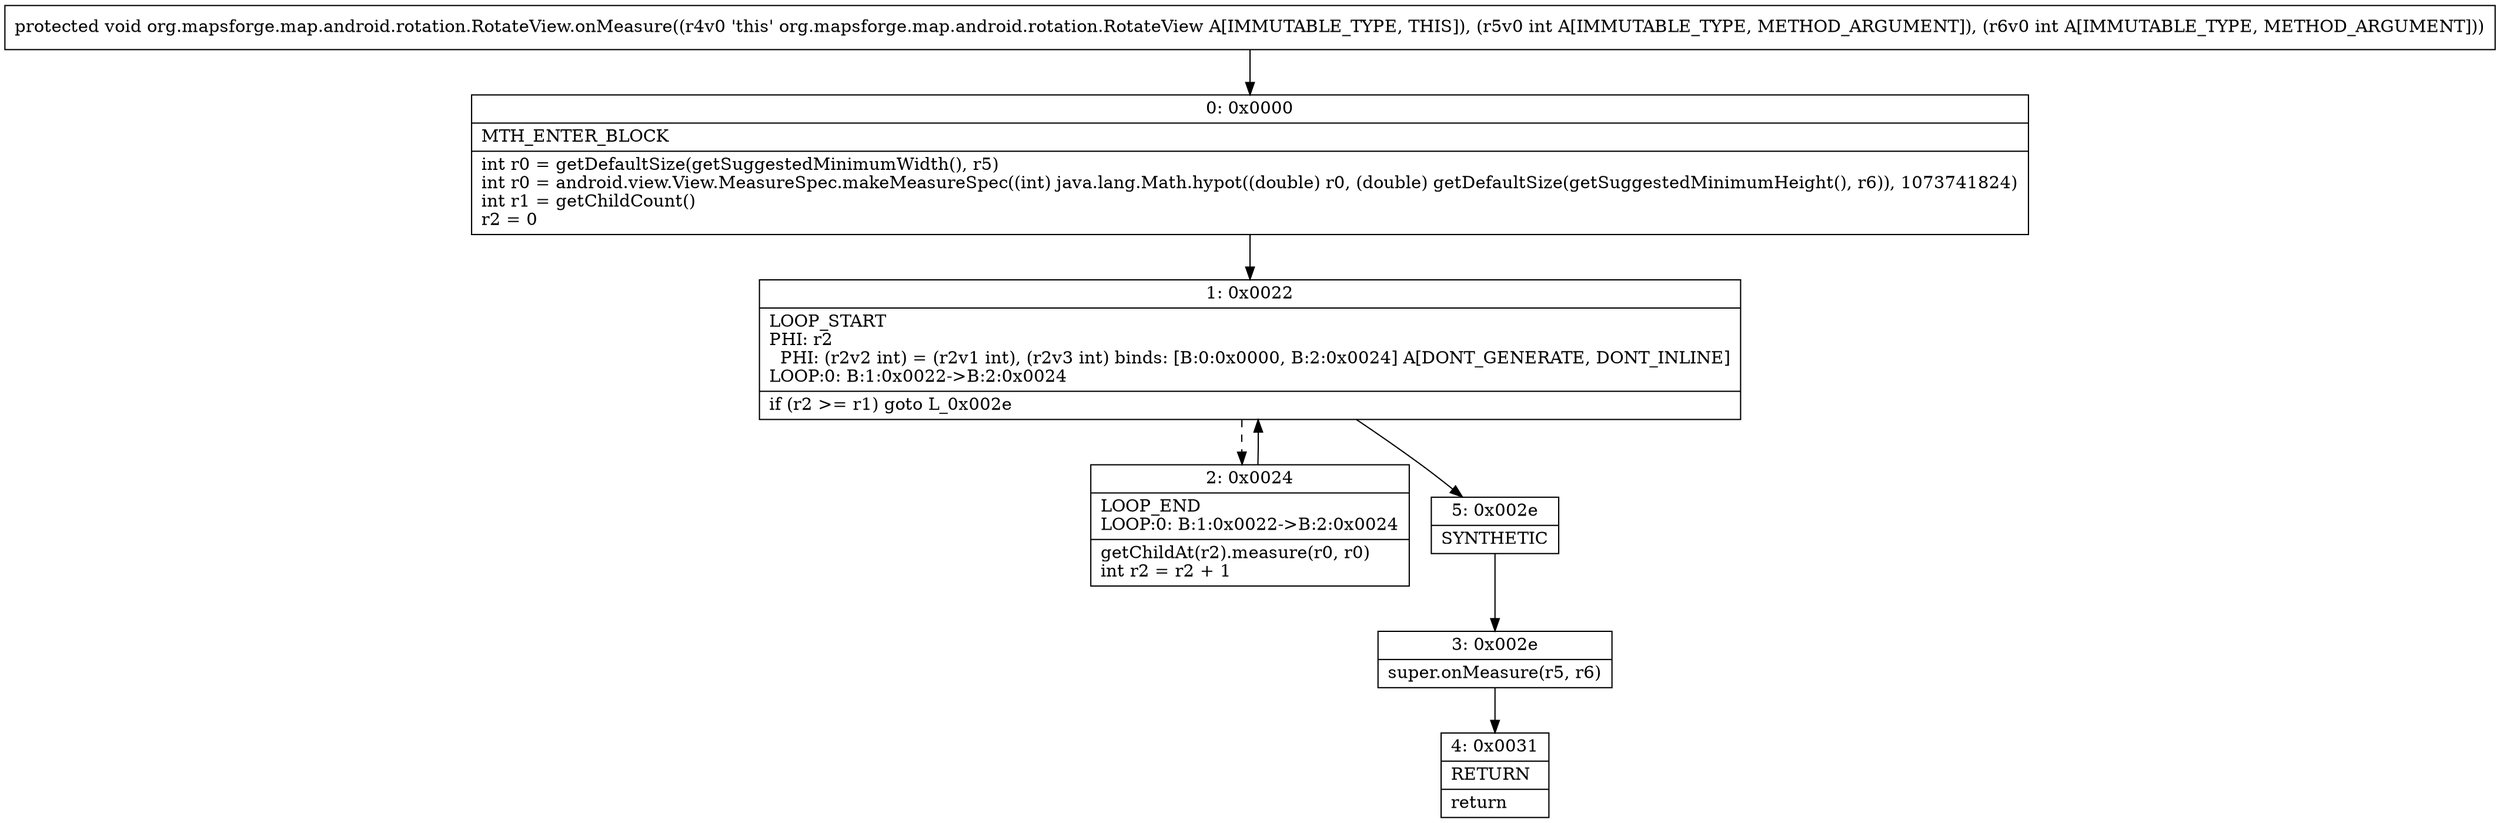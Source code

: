 digraph "CFG fororg.mapsforge.map.android.rotation.RotateView.onMeasure(II)V" {
Node_0 [shape=record,label="{0\:\ 0x0000|MTH_ENTER_BLOCK\l|int r0 = getDefaultSize(getSuggestedMinimumWidth(), r5)\lint r0 = android.view.View.MeasureSpec.makeMeasureSpec((int) java.lang.Math.hypot((double) r0, (double) getDefaultSize(getSuggestedMinimumHeight(), r6)), 1073741824)\lint r1 = getChildCount()\lr2 = 0\l}"];
Node_1 [shape=record,label="{1\:\ 0x0022|LOOP_START\lPHI: r2 \l  PHI: (r2v2 int) = (r2v1 int), (r2v3 int) binds: [B:0:0x0000, B:2:0x0024] A[DONT_GENERATE, DONT_INLINE]\lLOOP:0: B:1:0x0022\-\>B:2:0x0024\l|if (r2 \>= r1) goto L_0x002e\l}"];
Node_2 [shape=record,label="{2\:\ 0x0024|LOOP_END\lLOOP:0: B:1:0x0022\-\>B:2:0x0024\l|getChildAt(r2).measure(r0, r0)\lint r2 = r2 + 1\l}"];
Node_3 [shape=record,label="{3\:\ 0x002e|super.onMeasure(r5, r6)\l}"];
Node_4 [shape=record,label="{4\:\ 0x0031|RETURN\l|return\l}"];
Node_5 [shape=record,label="{5\:\ 0x002e|SYNTHETIC\l}"];
MethodNode[shape=record,label="{protected void org.mapsforge.map.android.rotation.RotateView.onMeasure((r4v0 'this' org.mapsforge.map.android.rotation.RotateView A[IMMUTABLE_TYPE, THIS]), (r5v0 int A[IMMUTABLE_TYPE, METHOD_ARGUMENT]), (r6v0 int A[IMMUTABLE_TYPE, METHOD_ARGUMENT])) }"];
MethodNode -> Node_0;
Node_0 -> Node_1;
Node_1 -> Node_2[style=dashed];
Node_1 -> Node_5;
Node_2 -> Node_1;
Node_3 -> Node_4;
Node_5 -> Node_3;
}

